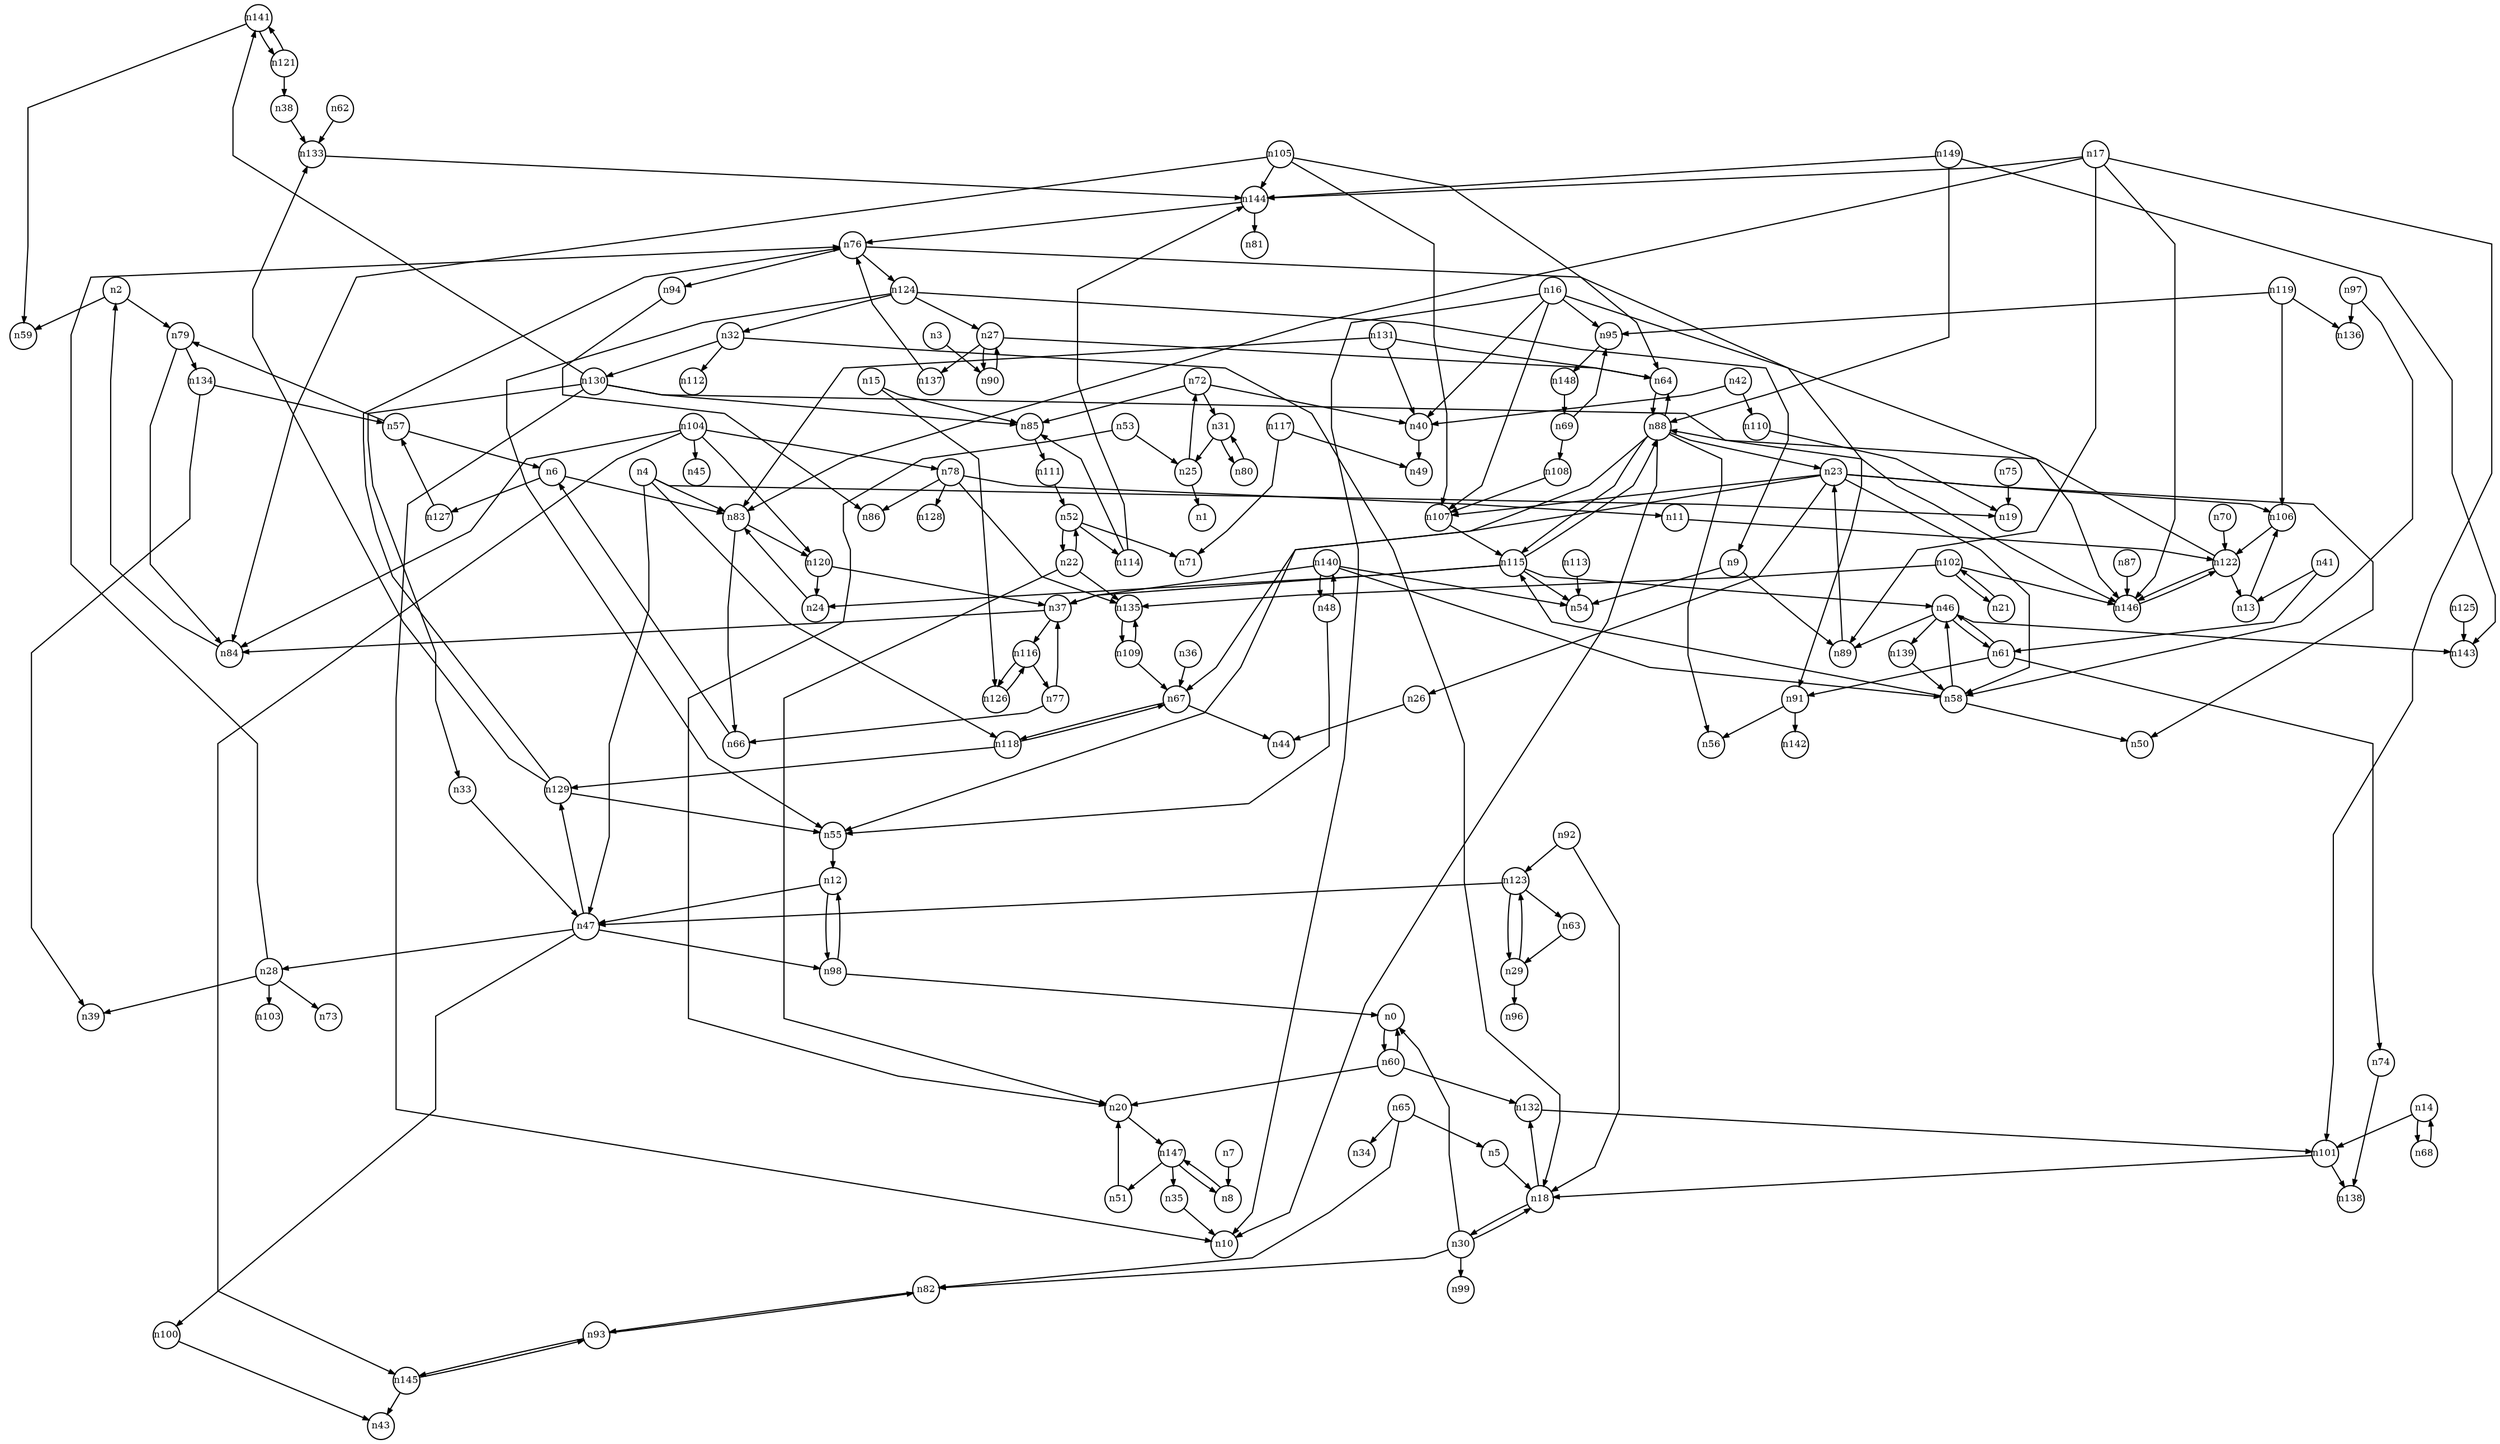 digraph G{
splines=polyline;
ranksep=0.22;
nodesep=0.22;
nodesize=0.32;
fontsize=8
edge [arrowsize=0.5]
node [fontsize=8 shape=circle width=0.32 fixedsize=shape];

n2 -> n59
n2 -> n79
n79 -> n84
n79 -> n134
n90 -> n27
n3 -> n90
n4 -> n19
n4 -> n47
n4 -> n83
n4 -> n118
n47 -> n28
n47 -> n100
n47 -> n129
n47 -> n98
n83 -> n66
n83 -> n120
n118 -> n67
n118 -> n129
n18 -> n132
n18 -> n30
n5 -> n18
n6 -> n83
n6 -> n127
n127 -> n57
n8 -> n147
n7 -> n8
n147 -> n35
n147 -> n51
n147 -> n8
n9 -> n54
n9 -> n89
n89 -> n23
n122 -> n13
n122 -> n146
n122 -> n88
n11 -> n122
n12 -> n47
n12 -> n98
n101 -> n18
n101 -> n138
n14 -> n101
n14 -> n68
n85 -> n111
n15 -> n85
n15 -> n126
n126 -> n116
n16 -> n10
n16 -> n40
n16 -> n95
n16 -> n107
n16 -> n146
n40 -> n49
n95 -> n148
n107 -> n115
n146 -> n122
n17 -> n83
n17 -> n89
n17 -> n101
n17 -> n144
n17 -> n146
n144 -> n81
n144 -> n76
n132 -> n101
n20 -> n147
n22 -> n20
n22 -> n135
n22 -> n52
n135 -> n109
n26 -> n44
n23 -> n26
n23 -> n50
n23 -> n58
n23 -> n67
n23 -> n106
n23 -> n107
n58 -> n46
n58 -> n50
n58 -> n115
n67 -> n44
n67 -> n118
n106 -> n122
n24 -> n83
n25 -> n1
n25 -> n72
n64 -> n88
n27 -> n64
n27 -> n90
n27 -> n137
n137 -> n76
n28 -> n39
n28 -> n73
n28 -> n103
n28 -> n76
n29 -> n96
n29 -> n123
n123 -> n47
n123 -> n63
n123 -> n29
n0 -> n60
n30 -> n0
n30 -> n18
n30 -> n82
n30 -> n99
n82 -> n93
n31 -> n25
n31 -> n80
n32 -> n18
n32 -> n112
n32 -> n130
n130 -> n10
n130 -> n33
n130 -> n85
n130 -> n141
n130 -> n146
n33 -> n47
n35 -> n10
n36 -> n67
n84 -> n2
n37 -> n84
n37 -> n116
n133 -> n144
n38 -> n133
n13 -> n106
n41 -> n13
n41 -> n61
n61 -> n46
n61 -> n74
n61 -> n91
n42 -> n40
n42 -> n110
n110 -> n19
n46 -> n89
n46 -> n139
n46 -> n143
n46 -> n61
n139 -> n58
n100 -> n43
n129 -> n55
n129 -> n133
n129 -> n76
n55 -> n12
n48 -> n55
n48 -> n140
n51 -> n20
n52 -> n22
n52 -> n71
n52 -> n114
n114 -> n85
n114 -> n144
n53 -> n20
n53 -> n25
n57 -> n79
n57 -> n6
n60 -> n0
n60 -> n20
n60 -> n132
n74 -> n138
n91 -> n56
n91 -> n142
n62 -> n133
n65 -> n5
n65 -> n34
n65 -> n82
n68 -> n14
n108 -> n107
n69 -> n108
n69 -> n95
n70 -> n122
n72 -> n31
n72 -> n40
n72 -> n85
n75 -> n19
n76 -> n91
n76 -> n94
n76 -> n124
n94 -> n86
n124 -> n9
n124 -> n27
n124 -> n32
n124 -> n55
n77 -> n37
n77 -> n66
n66 -> n6
n78 -> n11
n78 -> n86
n78 -> n128
n78 -> n135
n80 -> n31
n111 -> n52
n87 -> n146
n88 -> n10
n88 -> n23
n88 -> n55
n88 -> n56
n88 -> n64
n88 -> n115
n92 -> n18
n92 -> n123
n93 -> n82
n93 -> n145
n145 -> n43
n145 -> n93
n148 -> n69
n97 -> n58
n97 -> n136
n98 -> n0
n98 -> n12
n21 -> n102
n102 -> n21
n102 -> n135
n102 -> n146
n104 -> n45
n104 -> n78
n104 -> n84
n104 -> n120
n104 -> n145
n120 -> n24
n120 -> n37
n105 -> n64
n105 -> n84
n105 -> n107
n105 -> n144
n109 -> n67
n109 -> n135
n113 -> n54
n115 -> n24
n115 -> n37
n115 -> n46
n115 -> n54
n115 -> n88
n116 -> n77
n116 -> n126
n117 -> n49
n117 -> n71
n119 -> n95
n119 -> n106
n119 -> n136
n121 -> n38
n121 -> n141
n141 -> n59
n141 -> n121
n63 -> n29
n125 -> n143
n131 -> n40
n131 -> n64
n131 -> n83
n134 -> n39
n134 -> n57
n140 -> n37
n140 -> n48
n140 -> n54
n140 -> n58
n149 -> n88
n149 -> n143
n149 -> n144
}
